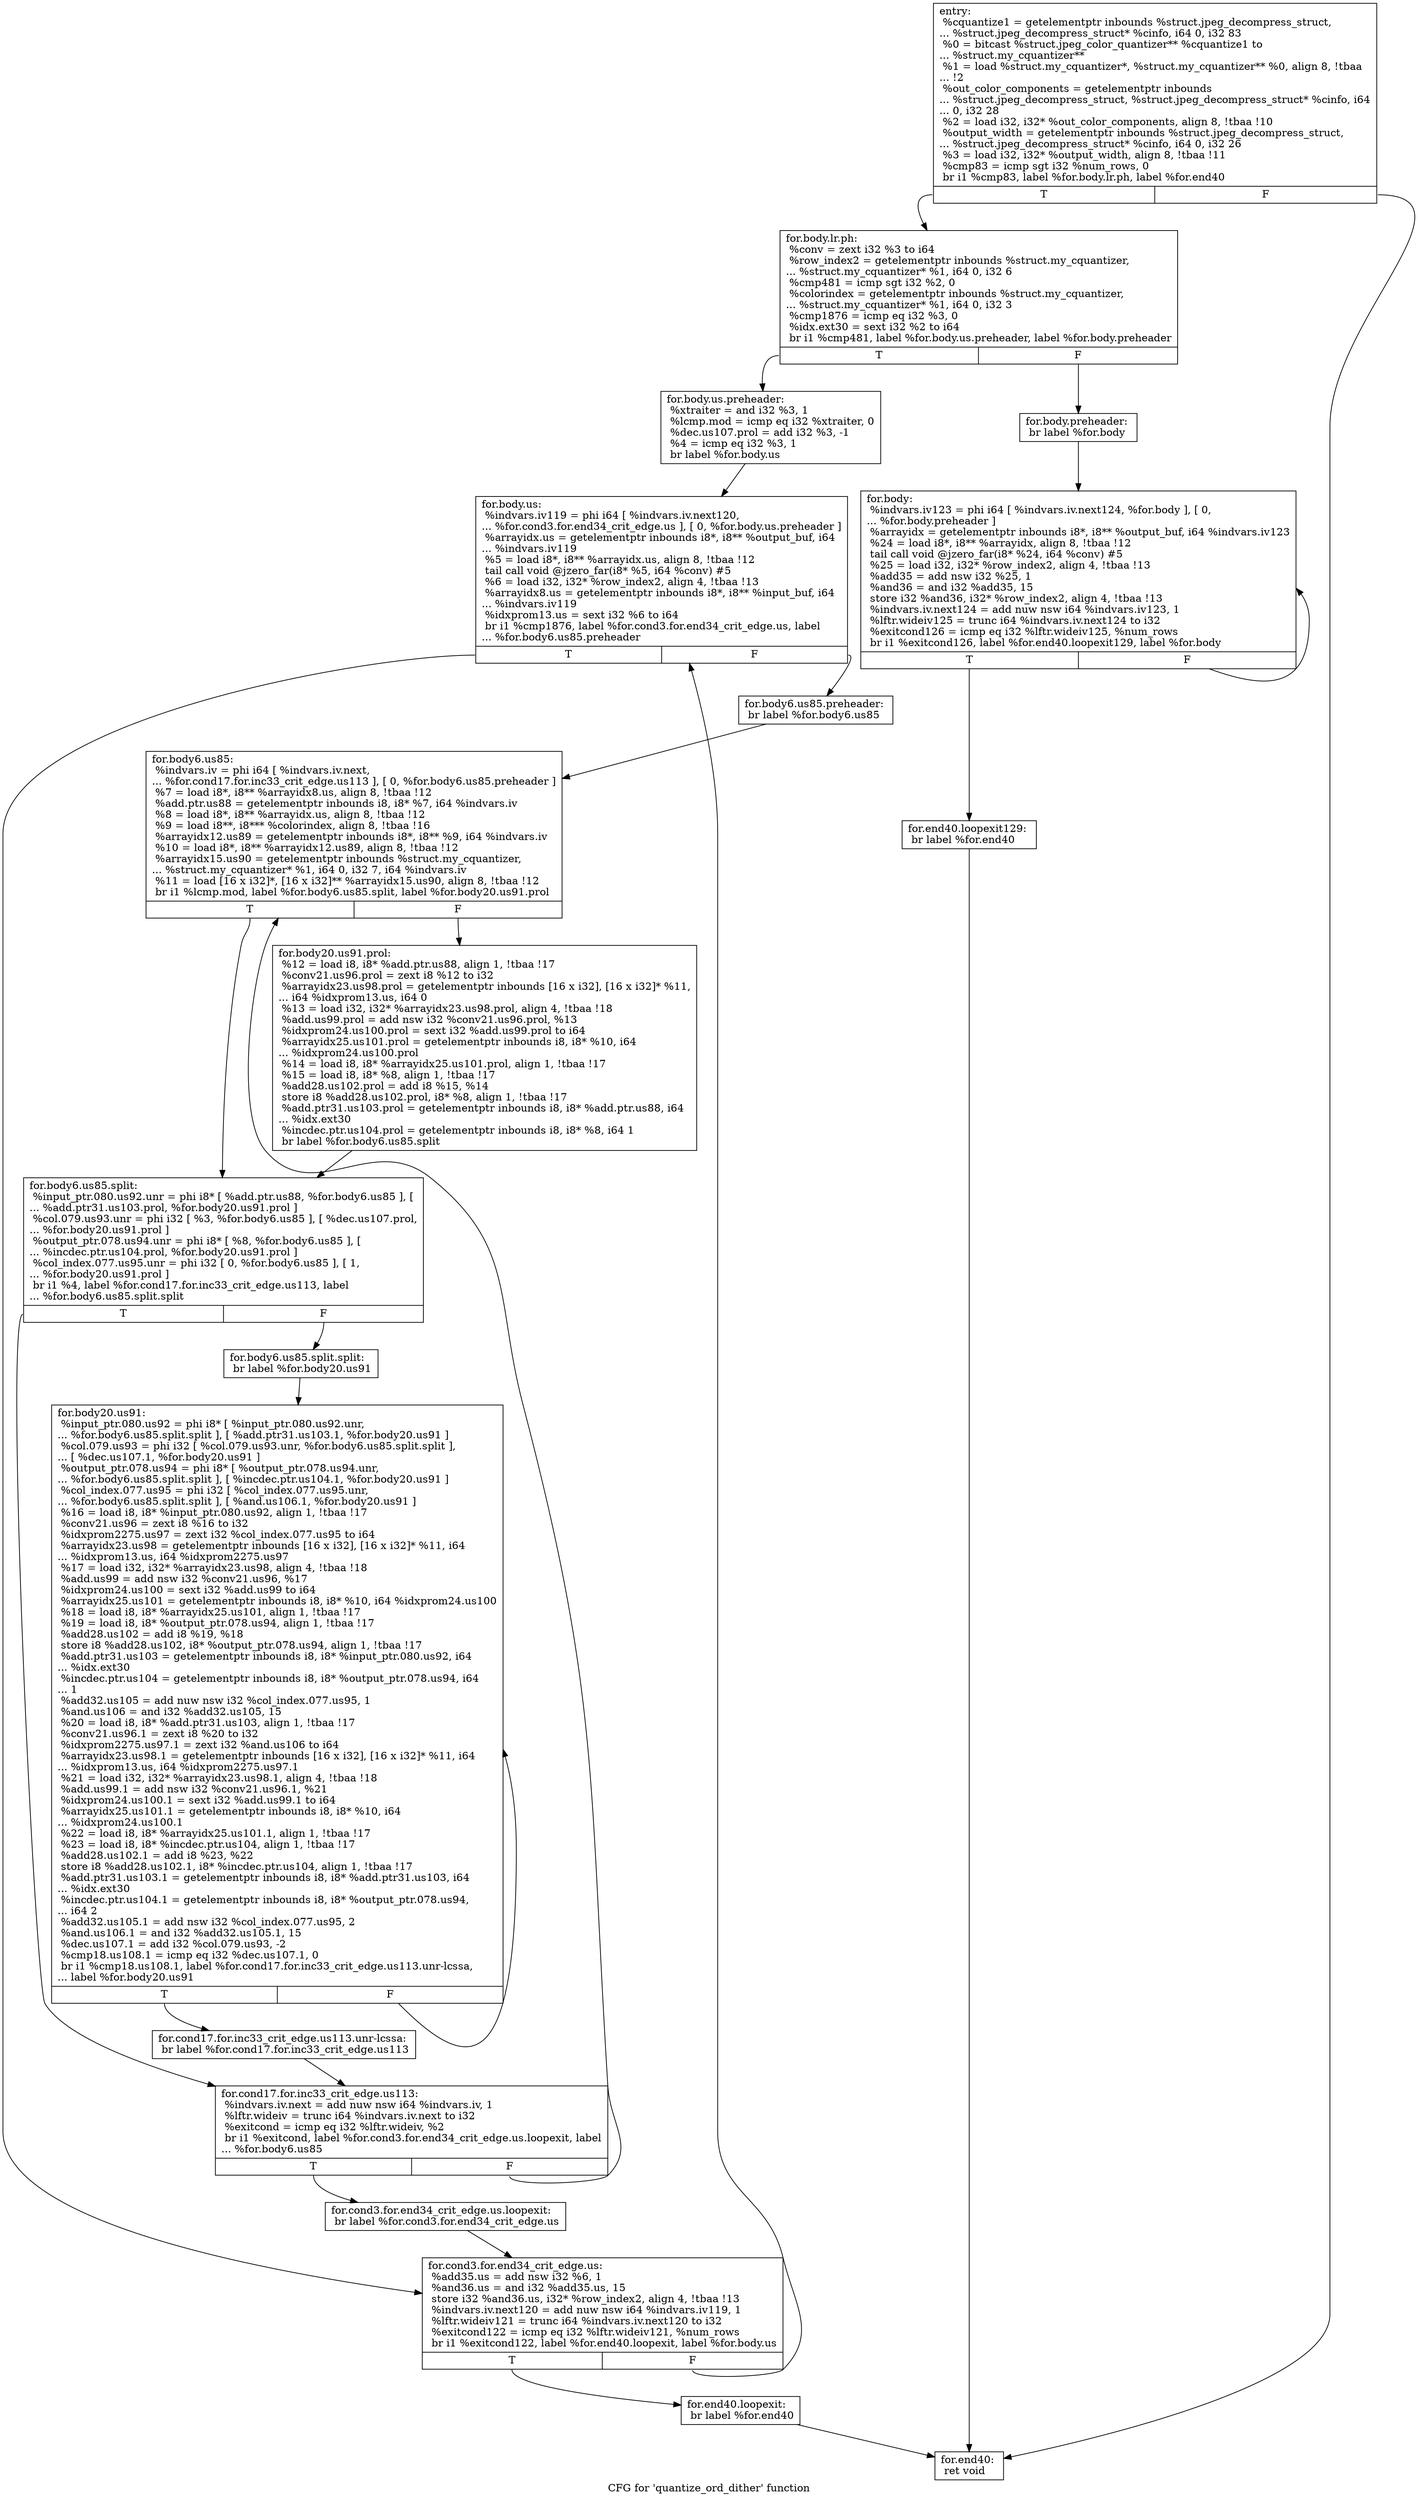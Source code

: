 digraph "CFG for 'quantize_ord_dither' function" {
	label="CFG for 'quantize_ord_dither' function";

	Node0x6a6f000 [shape=record,label="{entry:\l  %cquantize1 = getelementptr inbounds %struct.jpeg_decompress_struct,\l... %struct.jpeg_decompress_struct* %cinfo, i64 0, i32 83\l  %0 = bitcast %struct.jpeg_color_quantizer** %cquantize1 to\l... %struct.my_cquantizer**\l  %1 = load %struct.my_cquantizer*, %struct.my_cquantizer** %0, align 8, !tbaa\l... !2\l  %out_color_components = getelementptr inbounds\l... %struct.jpeg_decompress_struct, %struct.jpeg_decompress_struct* %cinfo, i64\l... 0, i32 28\l  %2 = load i32, i32* %out_color_components, align 8, !tbaa !10\l  %output_width = getelementptr inbounds %struct.jpeg_decompress_struct,\l... %struct.jpeg_decompress_struct* %cinfo, i64 0, i32 26\l  %3 = load i32, i32* %output_width, align 8, !tbaa !11\l  %cmp83 = icmp sgt i32 %num_rows, 0\l  br i1 %cmp83, label %for.body.lr.ph, label %for.end40\l|{<s0>T|<s1>F}}"];
	Node0x6a6f000:s0 -> Node0x6a6f360;
	Node0x6a6f000:s1 -> Node0x6a6f440;
	Node0x6a6f360 [shape=record,label="{for.body.lr.ph:                                   \l  %conv = zext i32 %3 to i64\l  %row_index2 = getelementptr inbounds %struct.my_cquantizer,\l... %struct.my_cquantizer* %1, i64 0, i32 6\l  %cmp481 = icmp sgt i32 %2, 0\l  %colorindex = getelementptr inbounds %struct.my_cquantizer,\l... %struct.my_cquantizer* %1, i64 0, i32 3\l  %cmp1876 = icmp eq i32 %3, 0\l  %idx.ext30 = sext i32 %2 to i64\l  br i1 %cmp481, label %for.body.us.preheader, label %for.body.preheader\l|{<s0>T|<s1>F}}"];
	Node0x6a6f360:s0 -> Node0x6a6f9f0;
	Node0x6a6f360:s1 -> Node0x6a6faf0;
	Node0x6a6faf0 [shape=record,label="{for.body.preheader:                               \l  br label %for.body\l}"];
	Node0x6a6faf0 -> Node0x6a6fc80;
	Node0x6a6f9f0 [shape=record,label="{for.body.us.preheader:                            \l  %xtraiter = and i32 %3, 1\l  %lcmp.mod = icmp eq i32 %xtraiter, 0\l  %dec.us107.prol = add i32 %3, -1\l  %4 = icmp eq i32 %3, 1\l  br label %for.body.us\l}"];
	Node0x6a6f9f0 -> Node0x6a70040;
	Node0x6a70040 [shape=record,label="{for.body.us:                                      \l  %indvars.iv119 = phi i64 [ %indvars.iv.next120,\l... %for.cond3.for.end34_crit_edge.us ], [ 0, %for.body.us.preheader ]\l  %arrayidx.us = getelementptr inbounds i8*, i8** %output_buf, i64\l... %indvars.iv119\l  %5 = load i8*, i8** %arrayidx.us, align 8, !tbaa !12\l  tail call void @jzero_far(i8* %5, i64 %conv) #5\l  %6 = load i32, i32* %row_index2, align 4, !tbaa !13\l  %arrayidx8.us = getelementptr inbounds i8*, i8** %input_buf, i64\l... %indvars.iv119\l  %idxprom13.us = sext i32 %6 to i64\l  br i1 %cmp1876, label %for.cond3.for.end34_crit_edge.us, label\l... %for.body6.us85.preheader\l|{<s0>T|<s1>F}}"];
	Node0x6a70040:s0 -> Node0x6a70120;
	Node0x6a70040:s1 -> Node0x6a6cd40;
	Node0x6a6cd40 [shape=record,label="{for.body6.us85.preheader:                         \l  br label %for.body6.us85\l}"];
	Node0x6a6cd40 -> Node0x6a6cef0;
	Node0x6a6cef0 [shape=record,label="{for.body6.us85:                                   \l  %indvars.iv = phi i64 [ %indvars.iv.next,\l... %for.cond17.for.inc33_crit_edge.us113 ], [ 0, %for.body6.us85.preheader ]\l  %7 = load i8*, i8** %arrayidx8.us, align 8, !tbaa !12\l  %add.ptr.us88 = getelementptr inbounds i8, i8* %7, i64 %indvars.iv\l  %8 = load i8*, i8** %arrayidx.us, align 8, !tbaa !12\l  %9 = load i8**, i8*** %colorindex, align 8, !tbaa !16\l  %arrayidx12.us89 = getelementptr inbounds i8*, i8** %9, i64 %indvars.iv\l  %10 = load i8*, i8** %arrayidx12.us89, align 8, !tbaa !12\l  %arrayidx15.us90 = getelementptr inbounds %struct.my_cquantizer,\l... %struct.my_cquantizer* %1, i64 0, i32 7, i64 %indvars.iv\l  %11 = load [16 x i32]*, [16 x i32]** %arrayidx15.us90, align 8, !tbaa !12\l  br i1 %lcmp.mod, label %for.body6.us85.split, label %for.body20.us91.prol\l|{<s0>T|<s1>F}}"];
	Node0x6a6cef0:s0 -> Node0x6a6fff0;
	Node0x6a6cef0:s1 -> Node0x6a71870;
	Node0x6a71870 [shape=record,label="{for.body20.us91.prol:                             \l  %12 = load i8, i8* %add.ptr.us88, align 1, !tbaa !17\l  %conv21.us96.prol = zext i8 %12 to i32\l  %arrayidx23.us98.prol = getelementptr inbounds [16 x i32], [16 x i32]* %11,\l... i64 %idxprom13.us, i64 0\l  %13 = load i32, i32* %arrayidx23.us98.prol, align 4, !tbaa !18\l  %add.us99.prol = add nsw i32 %conv21.us96.prol, %13\l  %idxprom24.us100.prol = sext i32 %add.us99.prol to i64\l  %arrayidx25.us101.prol = getelementptr inbounds i8, i8* %10, i64\l... %idxprom24.us100.prol\l  %14 = load i8, i8* %arrayidx25.us101.prol, align 1, !tbaa !17\l  %15 = load i8, i8* %8, align 1, !tbaa !17\l  %add28.us102.prol = add i8 %15, %14\l  store i8 %add28.us102.prol, i8* %8, align 1, !tbaa !17\l  %add.ptr31.us103.prol = getelementptr inbounds i8, i8* %add.ptr.us88, i64\l... %idx.ext30\l  %incdec.ptr.us104.prol = getelementptr inbounds i8, i8* %8, i64 1\l  br label %for.body6.us85.split\l}"];
	Node0x6a71870 -> Node0x6a6fff0;
	Node0x6a6fff0 [shape=record,label="{for.body6.us85.split:                             \l  %input_ptr.080.us92.unr = phi i8* [ %add.ptr.us88, %for.body6.us85 ], [\l... %add.ptr31.us103.prol, %for.body20.us91.prol ]\l  %col.079.us93.unr = phi i32 [ %3, %for.body6.us85 ], [ %dec.us107.prol,\l... %for.body20.us91.prol ]\l  %output_ptr.078.us94.unr = phi i8* [ %8, %for.body6.us85 ], [\l... %incdec.ptr.us104.prol, %for.body20.us91.prol ]\l  %col_index.077.us95.unr = phi i32 [ 0, %for.body6.us85 ], [ 1,\l... %for.body20.us91.prol ]\l  br i1 %4, label %for.cond17.for.inc33_crit_edge.us113, label\l... %for.body6.us85.split.split\l|{<s0>T|<s1>F}}"];
	Node0x6a6fff0:s0 -> Node0x6a6d010;
	Node0x6a6fff0:s1 -> Node0x6a70280;
	Node0x6a70280 [shape=record,label="{for.body6.us85.split.split:                       \l  br label %for.body20.us91\l}"];
	Node0x6a70280 -> Node0x6a70430;
	Node0x6a70430 [shape=record,label="{for.body20.us91:                                  \l  %input_ptr.080.us92 = phi i8* [ %input_ptr.080.us92.unr,\l... %for.body6.us85.split.split ], [ %add.ptr31.us103.1, %for.body20.us91 ]\l  %col.079.us93 = phi i32 [ %col.079.us93.unr, %for.body6.us85.split.split ],\l... [ %dec.us107.1, %for.body20.us91 ]\l  %output_ptr.078.us94 = phi i8* [ %output_ptr.078.us94.unr,\l... %for.body6.us85.split.split ], [ %incdec.ptr.us104.1, %for.body20.us91 ]\l  %col_index.077.us95 = phi i32 [ %col_index.077.us95.unr,\l... %for.body6.us85.split.split ], [ %and.us106.1, %for.body20.us91 ]\l  %16 = load i8, i8* %input_ptr.080.us92, align 1, !tbaa !17\l  %conv21.us96 = zext i8 %16 to i32\l  %idxprom2275.us97 = zext i32 %col_index.077.us95 to i64\l  %arrayidx23.us98 = getelementptr inbounds [16 x i32], [16 x i32]* %11, i64\l... %idxprom13.us, i64 %idxprom2275.us97\l  %17 = load i32, i32* %arrayidx23.us98, align 4, !tbaa !18\l  %add.us99 = add nsw i32 %conv21.us96, %17\l  %idxprom24.us100 = sext i32 %add.us99 to i64\l  %arrayidx25.us101 = getelementptr inbounds i8, i8* %10, i64 %idxprom24.us100\l  %18 = load i8, i8* %arrayidx25.us101, align 1, !tbaa !17\l  %19 = load i8, i8* %output_ptr.078.us94, align 1, !tbaa !17\l  %add28.us102 = add i8 %19, %18\l  store i8 %add28.us102, i8* %output_ptr.078.us94, align 1, !tbaa !17\l  %add.ptr31.us103 = getelementptr inbounds i8, i8* %input_ptr.080.us92, i64\l... %idx.ext30\l  %incdec.ptr.us104 = getelementptr inbounds i8, i8* %output_ptr.078.us94, i64\l... 1\l  %add32.us105 = add nuw nsw i32 %col_index.077.us95, 1\l  %and.us106 = and i32 %add32.us105, 15\l  %20 = load i8, i8* %add.ptr31.us103, align 1, !tbaa !17\l  %conv21.us96.1 = zext i8 %20 to i32\l  %idxprom2275.us97.1 = zext i32 %and.us106 to i64\l  %arrayidx23.us98.1 = getelementptr inbounds [16 x i32], [16 x i32]* %11, i64\l... %idxprom13.us, i64 %idxprom2275.us97.1\l  %21 = load i32, i32* %arrayidx23.us98.1, align 4, !tbaa !18\l  %add.us99.1 = add nsw i32 %conv21.us96.1, %21\l  %idxprom24.us100.1 = sext i32 %add.us99.1 to i64\l  %arrayidx25.us101.1 = getelementptr inbounds i8, i8* %10, i64\l... %idxprom24.us100.1\l  %22 = load i8, i8* %arrayidx25.us101.1, align 1, !tbaa !17\l  %23 = load i8, i8* %incdec.ptr.us104, align 1, !tbaa !17\l  %add28.us102.1 = add i8 %23, %22\l  store i8 %add28.us102.1, i8* %incdec.ptr.us104, align 1, !tbaa !17\l  %add.ptr31.us103.1 = getelementptr inbounds i8, i8* %add.ptr31.us103, i64\l... %idx.ext30\l  %incdec.ptr.us104.1 = getelementptr inbounds i8, i8* %output_ptr.078.us94,\l... i64 2\l  %add32.us105.1 = add nsw i32 %col_index.077.us95, 2\l  %and.us106.1 = and i32 %add32.us105.1, 15\l  %dec.us107.1 = add i32 %col.079.us93, -2\l  %cmp18.us108.1 = icmp eq i32 %dec.us107.1, 0\l  br i1 %cmp18.us108.1, label %for.cond17.for.inc33_crit_edge.us113.unr-lcssa,\l... label %for.body20.us91\l|{<s0>T|<s1>F}}"];
	Node0x6a70430:s0 -> Node0x6a74480;
	Node0x6a70430:s1 -> Node0x6a70430;
	Node0x6a74480 [shape=record,label="{for.cond17.for.inc33_crit_edge.us113.unr-lcssa:   \l  br label %for.cond17.for.inc33_crit_edge.us113\l}"];
	Node0x6a74480 -> Node0x6a6d010;
	Node0x6a6d010 [shape=record,label="{for.cond17.for.inc33_crit_edge.us113:             \l  %indvars.iv.next = add nuw nsw i64 %indvars.iv, 1\l  %lftr.wideiv = trunc i64 %indvars.iv.next to i32\l  %exitcond = icmp eq i32 %lftr.wideiv, %2\l  br i1 %exitcond, label %for.cond3.for.end34_crit_edge.us.loopexit, label\l... %for.body6.us85\l|{<s0>T|<s1>F}}"];
	Node0x6a6d010:s0 -> Node0x6a746e0;
	Node0x6a6d010:s1 -> Node0x6a6cef0;
	Node0x6a746e0 [shape=record,label="{for.cond3.for.end34_crit_edge.us.loopexit:        \l  br label %for.cond3.for.end34_crit_edge.us\l}"];
	Node0x6a746e0 -> Node0x6a70120;
	Node0x6a70120 [shape=record,label="{for.cond3.for.end34_crit_edge.us:                 \l  %add35.us = add nsw i32 %6, 1\l  %and36.us = and i32 %add35.us, 15\l  store i32 %and36.us, i32* %row_index2, align 4, !tbaa !13\l  %indvars.iv.next120 = add nuw nsw i64 %indvars.iv119, 1\l  %lftr.wideiv121 = trunc i64 %indvars.iv.next120 to i32\l  %exitcond122 = icmp eq i32 %lftr.wideiv121, %num_rows\l  br i1 %exitcond122, label %for.end40.loopexit, label %for.body.us\l|{<s0>T|<s1>F}}"];
	Node0x6a70120:s0 -> Node0x6a74b80;
	Node0x6a70120:s1 -> Node0x6a70040;
	Node0x6a6fc80 [shape=record,label="{for.body:                                         \l  %indvars.iv123 = phi i64 [ %indvars.iv.next124, %for.body ], [ 0,\l... %for.body.preheader ]\l  %arrayidx = getelementptr inbounds i8*, i8** %output_buf, i64 %indvars.iv123\l  %24 = load i8*, i8** %arrayidx, align 8, !tbaa !12\l  tail call void @jzero_far(i8* %24, i64 %conv) #5\l  %25 = load i32, i32* %row_index2, align 4, !tbaa !13\l  %add35 = add nsw i32 %25, 1\l  %and36 = and i32 %add35, 15\l  store i32 %and36, i32* %row_index2, align 4, !tbaa !13\l  %indvars.iv.next124 = add nuw nsw i64 %indvars.iv123, 1\l  %lftr.wideiv125 = trunc i64 %indvars.iv.next124 to i32\l  %exitcond126 = icmp eq i32 %lftr.wideiv125, %num_rows\l  br i1 %exitcond126, label %for.end40.loopexit129, label %for.body\l|{<s0>T|<s1>F}}"];
	Node0x6a6fc80:s0 -> Node0x6a4a970;
	Node0x6a6fc80:s1 -> Node0x6a6fc80;
	Node0x6a74b80 [shape=record,label="{for.end40.loopexit:                               \l  br label %for.end40\l}"];
	Node0x6a74b80 -> Node0x6a6f440;
	Node0x6a4a970 [shape=record,label="{for.end40.loopexit129:                            \l  br label %for.end40\l}"];
	Node0x6a4a970 -> Node0x6a6f440;
	Node0x6a6f440 [shape=record,label="{for.end40:                                        \l  ret void\l}"];
}

